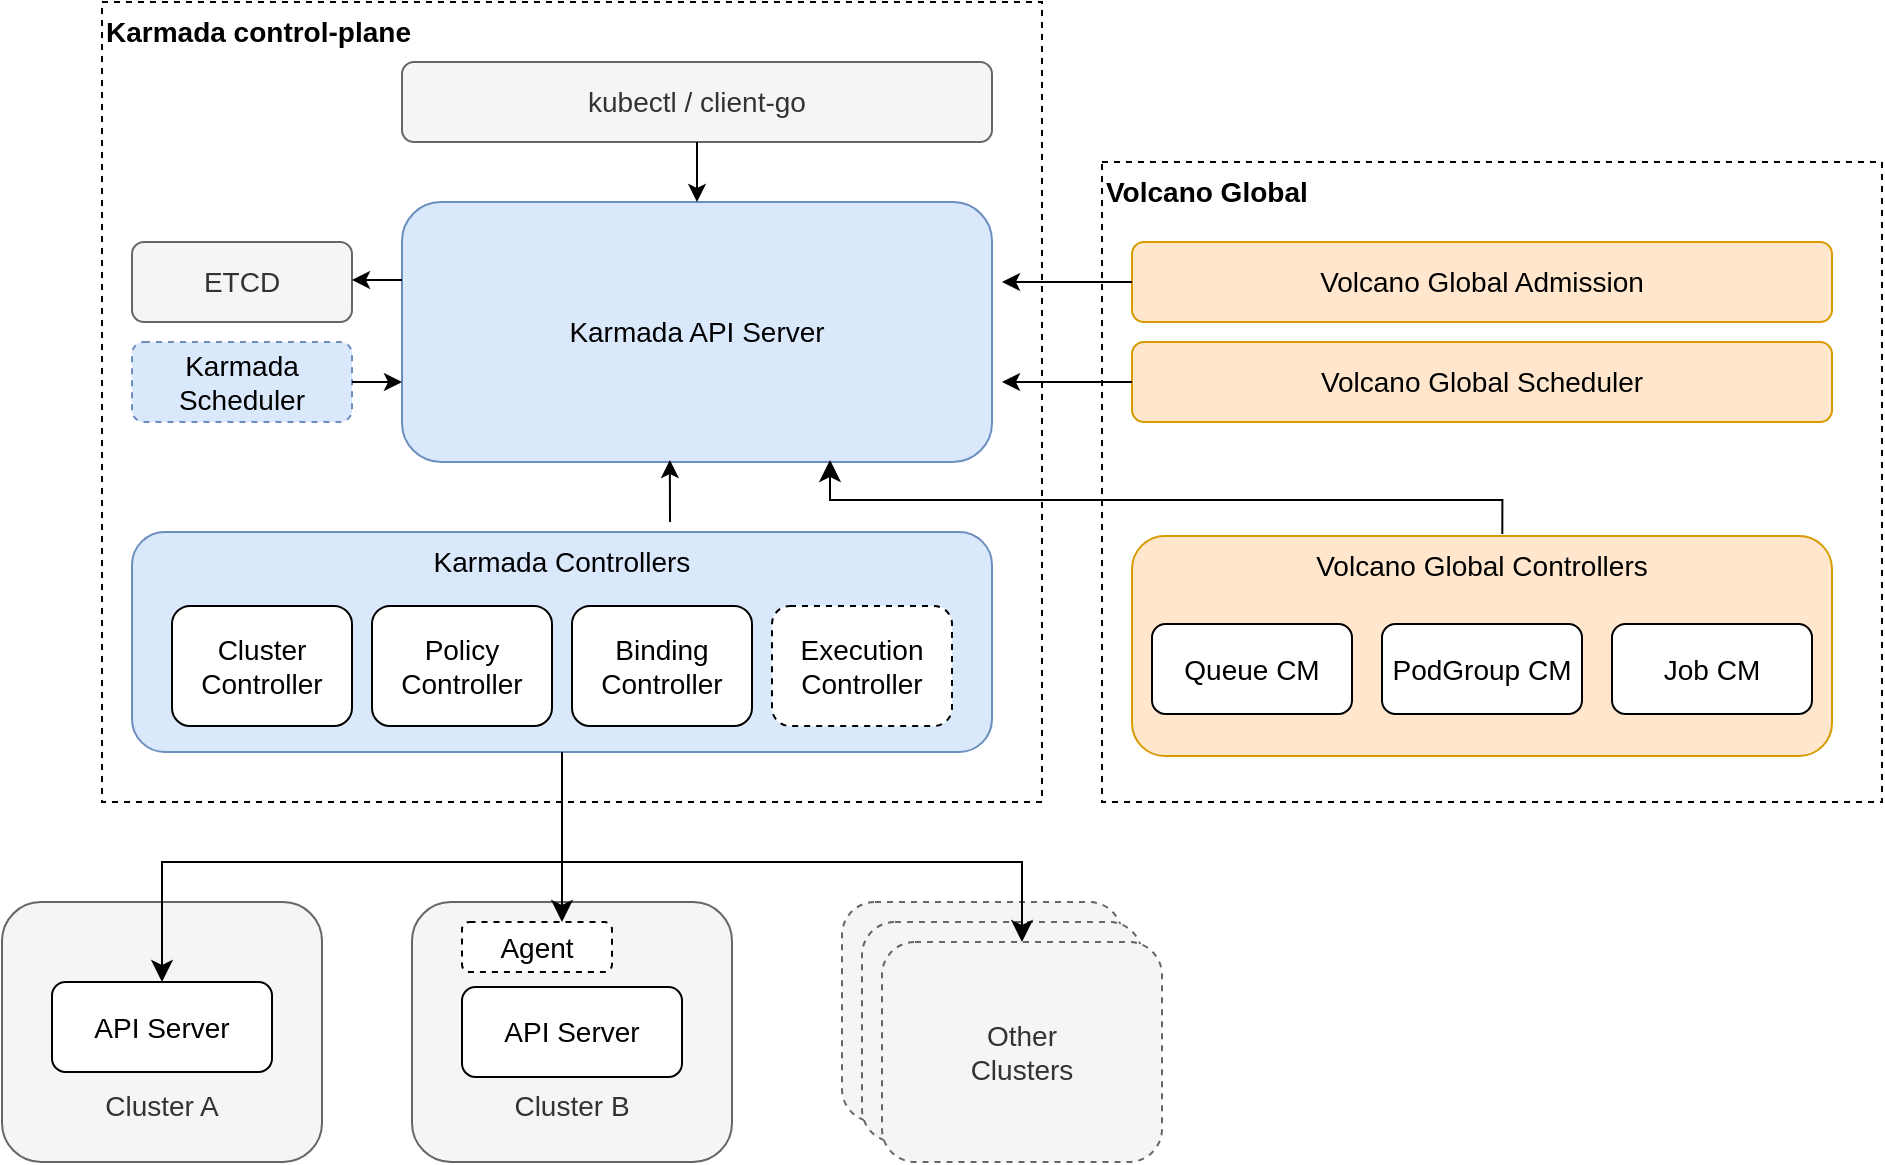 <mxfile version="20.8.20" type="github" pages="3">
  <diagram name="Volcano-global架构图" id="5gJTAO4s3BZQWhgMkvut">
    <mxGraphModel dx="1046" dy="1638" grid="1" gridSize="10" guides="1" tooltips="1" connect="1" arrows="1" fold="1" page="1" pageScale="1" pageWidth="827" pageHeight="1169" math="0" shadow="0">
      <root>
        <mxCell id="0" />
        <mxCell id="1" parent="0" />
        <mxCell id="IQaOYZ_35Q_Gfc6mM62W-3" value="&lt;b&gt;Volcano Global&lt;/b&gt;" style="rounded=0;whiteSpace=wrap;html=1;dashed=1;fontSize=14;glass=0;labelPosition=center;verticalLabelPosition=middle;align=left;verticalAlign=top;" parent="1" vertex="1">
          <mxGeometry x="640" y="370" width="390" height="320" as="geometry" />
        </mxCell>
        <mxCell id="IQaOYZ_35Q_Gfc6mM62W-1" value="&lt;b&gt;Karmada control-plane&lt;/b&gt;" style="rounded=0;whiteSpace=wrap;html=1;dashed=1;fontSize=14;glass=0;labelPosition=center;verticalLabelPosition=middle;align=left;verticalAlign=top;" parent="1" vertex="1">
          <mxGeometry x="140" y="290" width="470" height="400" as="geometry" />
        </mxCell>
        <mxCell id="rPEYo2t14MKKCN1JbTKC-1" value="&lt;font style=&quot;font-size: 14px;&quot;&gt;kubectl / client-go&lt;/font&gt;" style="rounded=1;whiteSpace=wrap;html=1;fillColor=#f5f5f5;fontColor=#333333;strokeColor=#666666;" parent="1" vertex="1">
          <mxGeometry x="290" y="320" width="295" height="40" as="geometry" />
        </mxCell>
        <mxCell id="rPEYo2t14MKKCN1JbTKC-2" value="&lt;font style=&quot;font-size: 14px;&quot;&gt;Karmada API Server&lt;/font&gt;" style="rounded=1;whiteSpace=wrap;html=1;fillColor=#dae8fc;strokeColor=#6c8ebf;" parent="1" vertex="1">
          <mxGeometry x="290" y="390" width="295" height="130" as="geometry" />
        </mxCell>
        <mxCell id="rPEYo2t14MKKCN1JbTKC-3" value="&lt;font style=&quot;font-size: 14px;&quot;&gt;Karmada Controllers&lt;br&gt;&lt;/font&gt;" style="rounded=1;whiteSpace=wrap;html=1;verticalAlign=top;fillColor=#dae8fc;strokeColor=#6c8ebf;" parent="1" vertex="1">
          <mxGeometry x="155" y="555" width="430" height="110" as="geometry" />
        </mxCell>
        <mxCell id="rPEYo2t14MKKCN1JbTKC-4" value="Cluster&lt;br&gt;Controller" style="rounded=1;whiteSpace=wrap;html=1;fontSize=14;" parent="1" vertex="1">
          <mxGeometry x="175" y="592" width="90" height="60" as="geometry" />
        </mxCell>
        <mxCell id="rPEYo2t14MKKCN1JbTKC-5" value="Policy&lt;br&gt;Controller" style="rounded=1;whiteSpace=wrap;html=1;fontSize=14;" parent="1" vertex="1">
          <mxGeometry x="275" y="592" width="90" height="60" as="geometry" />
        </mxCell>
        <mxCell id="rPEYo2t14MKKCN1JbTKC-6" value="Binding&lt;br&gt;Controller" style="rounded=1;whiteSpace=wrap;html=1;fontSize=14;" parent="1" vertex="1">
          <mxGeometry x="375" y="592" width="90" height="60" as="geometry" />
        </mxCell>
        <mxCell id="rPEYo2t14MKKCN1JbTKC-7" value="Execution&lt;br&gt;Controller" style="rounded=1;whiteSpace=wrap;html=1;fontSize=14;dashed=1;" parent="1" vertex="1">
          <mxGeometry x="475" y="592" width="90" height="60" as="geometry" />
        </mxCell>
        <mxCell id="rPEYo2t14MKKCN1JbTKC-8" value="&lt;font style=&quot;font-size: 14px;&quot;&gt;Karmada Scheduler&lt;/font&gt;" style="rounded=1;whiteSpace=wrap;html=1;dashed=1;fillColor=#dae8fc;strokeColor=#6c8ebf;" parent="1" vertex="1">
          <mxGeometry x="155" y="460" width="110" height="40" as="geometry" />
        </mxCell>
        <mxCell id="rPEYo2t14MKKCN1JbTKC-9" value="&lt;font style=&quot;font-size: 14px;&quot;&gt;Volcano Global Scheduler&lt;/font&gt;" style="rounded=1;whiteSpace=wrap;html=1;fillColor=#ffe6cc;strokeColor=#d79b00;" parent="1" vertex="1">
          <mxGeometry x="655" y="460" width="350" height="40" as="geometry" />
        </mxCell>
        <mxCell id="rPEYo2t14MKKCN1JbTKC-10" value="&lt;font style=&quot;font-size: 14px;&quot;&gt;ETCD&lt;/font&gt;" style="rounded=1;whiteSpace=wrap;html=1;fillColor=#f5f5f5;strokeColor=#666666;fontColor=#333333;" parent="1" vertex="1">
          <mxGeometry x="155" y="410" width="110" height="40" as="geometry" />
        </mxCell>
        <mxCell id="rPEYo2t14MKKCN1JbTKC-11" value="&lt;font style=&quot;font-size: 14px;&quot;&gt;Volcano Global Controllers&lt;/font&gt;" style="rounded=1;whiteSpace=wrap;html=1;verticalAlign=top;fillColor=#ffe6cc;strokeColor=#d79b00;" parent="1" vertex="1">
          <mxGeometry x="655" y="557" width="350" height="110" as="geometry" />
        </mxCell>
        <mxCell id="rPEYo2t14MKKCN1JbTKC-13" value="PodGroup CM" style="rounded=1;whiteSpace=wrap;html=1;fontSize=14;" parent="1" vertex="1">
          <mxGeometry x="780" y="601" width="100" height="45" as="geometry" />
        </mxCell>
        <mxCell id="rPEYo2t14MKKCN1JbTKC-14" value="Queue CM" style="rounded=1;whiteSpace=wrap;html=1;fontSize=14;" parent="1" vertex="1">
          <mxGeometry x="665" y="601" width="100" height="45" as="geometry" />
        </mxCell>
        <mxCell id="rPEYo2t14MKKCN1JbTKC-15" value="Job CM" style="rounded=1;whiteSpace=wrap;html=1;fontSize=14;" parent="1" vertex="1">
          <mxGeometry x="895" y="601" width="100" height="45" as="geometry" />
        </mxCell>
        <mxCell id="rPEYo2t14MKKCN1JbTKC-16" value="&lt;font style=&quot;font-size: 14px;&quot;&gt;Volcano Global Admission&lt;/font&gt;" style="rounded=1;whiteSpace=wrap;html=1;fillColor=#ffe6cc;strokeColor=#d79b00;" parent="1" vertex="1">
          <mxGeometry x="655" y="410" width="350" height="40" as="geometry" />
        </mxCell>
        <mxCell id="rPEYo2t14MKKCN1JbTKC-19" value="" style="endArrow=classic;html=1;rounded=0;fontSize=14;entryX=1;entryY=0.25;entryDx=0;entryDy=0;" parent="1" edge="1">
          <mxGeometry width="50" height="50" relative="1" as="geometry">
            <mxPoint x="290" y="429" as="sourcePoint" />
            <mxPoint x="265" y="429" as="targetPoint" />
          </mxGeometry>
        </mxCell>
        <mxCell id="rPEYo2t14MKKCN1JbTKC-20" value="" style="endArrow=classic;html=1;rounded=0;fontSize=14;exitX=1;exitY=0.5;exitDx=0;exitDy=0;" parent="1" source="rPEYo2t14MKKCN1JbTKC-8" edge="1">
          <mxGeometry width="50" height="50" relative="1" as="geometry">
            <mxPoint x="250" y="530" as="sourcePoint" />
            <mxPoint x="290" y="480" as="targetPoint" />
          </mxGeometry>
        </mxCell>
        <mxCell id="rPEYo2t14MKKCN1JbTKC-21" value="" style="endArrow=classic;html=1;rounded=0;fontSize=14;entryX=0.454;entryY=1.008;entryDx=0;entryDy=0;entryPerimeter=0;" parent="1" edge="1">
          <mxGeometry width="50" height="50" relative="1" as="geometry">
            <mxPoint x="424" y="550" as="sourcePoint" />
            <mxPoint x="423.93" y="519.04" as="targetPoint" />
          </mxGeometry>
        </mxCell>
        <mxCell id="rPEYo2t14MKKCN1JbTKC-22" value="" style="endArrow=classic;html=1;rounded=0;fontSize=14;exitX=0;exitY=0.5;exitDx=0;exitDy=0;" parent="1" source="rPEYo2t14MKKCN1JbTKC-16" edge="1">
          <mxGeometry width="50" height="50" relative="1" as="geometry">
            <mxPoint x="434" y="550" as="sourcePoint" />
            <mxPoint x="590" y="430" as="targetPoint" />
          </mxGeometry>
        </mxCell>
        <mxCell id="rPEYo2t14MKKCN1JbTKC-23" value="" style="endArrow=classic;html=1;rounded=0;fontSize=14;exitX=0;exitY=0.5;exitDx=0;exitDy=0;" parent="1" source="rPEYo2t14MKKCN1JbTKC-9" edge="1">
          <mxGeometry width="50" height="50" relative="1" as="geometry">
            <mxPoint x="630" y="440" as="sourcePoint" />
            <mxPoint x="590" y="480" as="targetPoint" />
          </mxGeometry>
        </mxCell>
        <mxCell id="rPEYo2t14MKKCN1JbTKC-28" value="" style="edgeStyle=segmentEdgeStyle;endArrow=classic;html=1;curved=0;rounded=0;endSize=8;startSize=8;fontSize=14;exitX=0.529;exitY=-0.009;exitDx=0;exitDy=0;exitPerimeter=0;" parent="1" source="rPEYo2t14MKKCN1JbTKC-11" edge="1">
          <mxGeometry width="50" height="50" relative="1" as="geometry">
            <mxPoint x="709" y="554" as="sourcePoint" />
            <mxPoint x="504" y="519" as="targetPoint" />
            <Array as="points">
              <mxPoint x="840" y="556" />
              <mxPoint x="840" y="539" />
              <mxPoint x="504" y="539" />
            </Array>
          </mxGeometry>
        </mxCell>
        <mxCell id="IQaOYZ_35Q_Gfc6mM62W-2" value="" style="endArrow=classic;html=1;rounded=0;fontSize=14;entryX=0.5;entryY=0;entryDx=0;entryDy=0;exitX=0.5;exitY=1;exitDx=0;exitDy=0;" parent="1" source="rPEYo2t14MKKCN1JbTKC-1" target="rPEYo2t14MKKCN1JbTKC-2" edge="1">
          <mxGeometry width="50" height="50" relative="1" as="geometry">
            <mxPoint x="300" y="439" as="sourcePoint" />
            <mxPoint x="275" y="439" as="targetPoint" />
          </mxGeometry>
        </mxCell>
        <mxCell id="IQaOYZ_35Q_Gfc6mM62W-4" value="Cluster A&lt;br&gt;&lt;br&gt;" style="rounded=1;whiteSpace=wrap;html=1;fontSize=14;verticalAlign=bottom;fillColor=#f5f5f5;fontColor=#333333;strokeColor=#666666;" parent="1" vertex="1">
          <mxGeometry x="90" y="740" width="160" height="130" as="geometry" />
        </mxCell>
        <mxCell id="IQaOYZ_35Q_Gfc6mM62W-5" value="Cluster B&lt;br&gt;&lt;br&gt;" style="rounded=1;whiteSpace=wrap;html=1;fontSize=14;verticalAlign=bottom;fillColor=#f5f5f5;fontColor=#333333;strokeColor=#666666;" parent="1" vertex="1">
          <mxGeometry x="295" y="740" width="160" height="130" as="geometry" />
        </mxCell>
        <mxCell id="IQaOYZ_35Q_Gfc6mM62W-6" value="Cluster&lt;br&gt;Controller" style="rounded=1;whiteSpace=wrap;html=1;fontSize=14;fillColor=#f5f5f5;dashed=1;fontColor=#333333;strokeColor=#666666;" parent="1" vertex="1">
          <mxGeometry x="510" y="740" width="140" height="110" as="geometry" />
        </mxCell>
        <mxCell id="IQaOYZ_35Q_Gfc6mM62W-7" value="Cluster&lt;br&gt;Controller" style="rounded=1;whiteSpace=wrap;html=1;fontSize=14;fillColor=#f5f5f5;dashed=1;fontColor=#333333;strokeColor=#666666;" parent="1" vertex="1">
          <mxGeometry x="520" y="750" width="140" height="110" as="geometry" />
        </mxCell>
        <mxCell id="IQaOYZ_35Q_Gfc6mM62W-8" value="Other&lt;br&gt;Clusters" style="rounded=1;whiteSpace=wrap;html=1;fontSize=14;fillColor=#f5f5f5;dashed=1;fontColor=#333333;strokeColor=#666666;" parent="1" vertex="1">
          <mxGeometry x="530" y="760" width="140" height="110" as="geometry" />
        </mxCell>
        <mxCell id="IQaOYZ_35Q_Gfc6mM62W-9" value="API Server" style="rounded=1;whiteSpace=wrap;html=1;fontSize=14;" parent="1" vertex="1">
          <mxGeometry x="115" y="780" width="110" height="45" as="geometry" />
        </mxCell>
        <mxCell id="IQaOYZ_35Q_Gfc6mM62W-10" value="API Server" style="rounded=1;whiteSpace=wrap;html=1;fontSize=14;" parent="1" vertex="1">
          <mxGeometry x="320" y="782.5" width="110" height="45" as="geometry" />
        </mxCell>
        <mxCell id="IQaOYZ_35Q_Gfc6mM62W-11" value="Agent" style="rounded=1;whiteSpace=wrap;html=1;fontSize=14;dashed=1;" parent="1" vertex="1">
          <mxGeometry x="320" y="750" width="75" height="25" as="geometry" />
        </mxCell>
        <mxCell id="IQaOYZ_35Q_Gfc6mM62W-12" value="" style="edgeStyle=elbowEdgeStyle;elbow=vertical;endArrow=classic;html=1;curved=0;rounded=0;endSize=8;startSize=8;fontSize=14;entryX=0.5;entryY=0;entryDx=0;entryDy=0;exitX=0.5;exitY=1;exitDx=0;exitDy=0;" parent="1" source="rPEYo2t14MKKCN1JbTKC-3" target="IQaOYZ_35Q_Gfc6mM62W-9" edge="1">
          <mxGeometry width="50" height="50" relative="1" as="geometry">
            <mxPoint x="310" y="1070" as="sourcePoint" />
            <mxPoint x="360" y="1020" as="targetPoint" />
            <Array as="points">
              <mxPoint x="270" y="720" />
            </Array>
          </mxGeometry>
        </mxCell>
        <mxCell id="IQaOYZ_35Q_Gfc6mM62W-13" value="" style="edgeStyle=elbowEdgeStyle;elbow=vertical;endArrow=classic;html=1;curved=0;rounded=0;endSize=8;startSize=8;fontSize=14;" parent="1" target="IQaOYZ_35Q_Gfc6mM62W-11" edge="1">
          <mxGeometry width="50" height="50" relative="1" as="geometry">
            <mxPoint x="370" y="670" as="sourcePoint" />
            <mxPoint x="180" y="790" as="targetPoint" />
            <Array as="points">
              <mxPoint x="370" y="720" />
            </Array>
          </mxGeometry>
        </mxCell>
        <mxCell id="IQaOYZ_35Q_Gfc6mM62W-14" value="" style="edgeStyle=elbowEdgeStyle;elbow=vertical;endArrow=classic;html=1;curved=0;rounded=0;endSize=8;startSize=8;fontSize=14;" parent="1" target="IQaOYZ_35Q_Gfc6mM62W-8" edge="1">
          <mxGeometry width="50" height="50" relative="1" as="geometry">
            <mxPoint x="370" y="670" as="sourcePoint" />
            <mxPoint x="180" y="790" as="targetPoint" />
            <Array as="points">
              <mxPoint x="490" y="720" />
            </Array>
          </mxGeometry>
        </mxCell>
      </root>
    </mxGraphModel>
  </diagram>
  <diagram id="wUmk9d3q5qBsn39GnDy_" name="Karmada-资源管理流程">
    <mxGraphModel dx="1046" dy="1638" grid="1" gridSize="10" guides="1" tooltips="1" connect="1" arrows="1" fold="1" page="1" pageScale="1" pageWidth="827" pageHeight="1169" math="0" shadow="0">
      <root>
        <mxCell id="0" />
        <mxCell id="1" parent="0" />
        <mxCell id="d4Eqdbz0pCNfsvPxhq7X-1" value="&lt;font style=&quot;font-size: 14px;&quot;&gt;Karmada Api Server&lt;/font&gt;" style="rounded=1;whiteSpace=wrap;html=1;fillColor=#dae8fc;strokeColor=#6c8ebf;" vertex="1" parent="1">
          <mxGeometry x="110" y="140" width="960" height="50" as="geometry" />
        </mxCell>
        <mxCell id="PTR35jd6VyRspZ-Oj0Kh-1" value="kubectl" style="text;html=1;strokeColor=none;fillColor=none;align=center;verticalAlign=middle;whiteSpace=wrap;rounded=0;fontSize=14;" vertex="1" parent="1">
          <mxGeometry x="500" y="30" width="150" height="30" as="geometry" />
        </mxCell>
        <mxCell id="PTR35jd6VyRspZ-Oj0Kh-2" value="" style="endArrow=classic;html=1;rounded=0;fontSize=14;entryX=0.484;entryY=-0.022;entryDx=0;entryDy=0;entryPerimeter=0;" edge="1" parent="1" source="PTR35jd6VyRspZ-Oj0Kh-1" target="d4Eqdbz0pCNfsvPxhq7X-1">
          <mxGeometry width="50" height="50" relative="1" as="geometry">
            <mxPoint x="390" y="840" as="sourcePoint" />
            <mxPoint x="440" y="790" as="targetPoint" />
          </mxGeometry>
        </mxCell>
        <mxCell id="iAvoJgdUb_knwxPX9wTk-1" value="&lt;font style=&quot;font-size: 14px;&quot;&gt;&lt;b&gt;Karmada Controllers&lt;/b&gt;&lt;/font&gt;" style="rounded=1;whiteSpace=wrap;html=1;fillColor=#dae8fc;strokeColor=#6c8ebf;verticalAlign=top;" vertex="1" parent="1">
          <mxGeometry x="150" y="290" width="450" height="110" as="geometry" />
        </mxCell>
        <mxCell id="iAvoJgdUb_knwxPX9wTk-2" value="" style="endArrow=classic;html=1;rounded=0;fontSize=14;" edge="1" parent="1" target="iAvoJgdUb_knwxPX9wTk-4">
          <mxGeometry width="50" height="50" relative="1" as="geometry">
            <mxPoint x="230" y="190" as="sourcePoint" />
            <mxPoint x="424" y="150" as="targetPoint" />
          </mxGeometry>
        </mxCell>
        <mxCell id="iAvoJgdUb_knwxPX9wTk-3" value="&lt;b id=&quot;docs-internal-guid-d0aa510d-7fff-a408-d001-9b50a53e9857&quot; style=&quot;font-weight:normal;&quot;&gt;&lt;p style=&quot;line-height: 1.2; margin-top: 0pt; margin-bottom: 0pt;&quot; dir=&quot;ltr&quot;&gt;&lt;span style=&quot;font-family: Arial; color: rgb(0, 0, 0); background-color: transparent; font-weight: 400; font-style: normal; font-variant: normal; text-decoration: none; vertical-align: baseline;&quot;&gt;&lt;font style=&quot;font-size: 12px;&quot;&gt;watch propagation&lt;/font&gt;&lt;/span&gt;&lt;/p&gt;&lt;/b&gt;" style="text;whiteSpace=wrap;html=1;fontSize=14;align=center;" vertex="1" parent="1">
          <mxGeometry x="140" y="210" width="90" height="30" as="geometry" />
        </mxCell>
        <mxCell id="iAvoJgdUb_knwxPX9wTk-4" value="Policy&amp;nbsp;&lt;br&gt;Controller" style="rounded=1;whiteSpace=wrap;html=1;fontSize=12;" vertex="1" parent="1">
          <mxGeometry x="170" y="330" width="120" height="60" as="geometry" />
        </mxCell>
        <mxCell id="XtBACneCoIAzrQnFJeFU-1" value="" style="endArrow=classic;html=1;rounded=0;fontSize=14;exitX=0.583;exitY=0;exitDx=0;exitDy=0;exitPerimeter=0;dashed=1;" edge="1" parent="1" source="iAvoJgdUb_knwxPX9wTk-4">
          <mxGeometry width="50" height="50" relative="1" as="geometry">
            <mxPoint x="238" y="320" as="sourcePoint" />
            <mxPoint x="240" y="190" as="targetPoint" />
          </mxGeometry>
        </mxCell>
        <mxCell id="XtBACneCoIAzrQnFJeFU-2" value="&lt;b id=&quot;docs-internal-guid-d0aa510d-7fff-a408-d001-9b50a53e9857&quot; style=&quot;font-weight:normal;&quot;&gt;&lt;p style=&quot;line-height: 1.2; margin-top: 0pt; margin-bottom: 0pt;&quot; dir=&quot;ltr&quot;&gt;&lt;span style=&quot;font-family: Arial; color: rgb(0, 0, 0); background-color: transparent; font-weight: 400; font-style: normal; font-variant: normal; text-decoration: none; vertical-align: baseline;&quot;&gt;&lt;font style=&quot;font-size: 12px;&quot;&gt;create resource binding&lt;/font&gt;&lt;/span&gt;&lt;/p&gt;&lt;/b&gt;" style="text;whiteSpace=wrap;html=1;fontSize=14;align=center;" vertex="1" parent="1">
          <mxGeometry x="230" y="230" width="80" height="30" as="geometry" />
        </mxCell>
        <mxCell id="XtBACneCoIAzrQnFJeFU-3" value="" style="endArrow=classic;html=1;rounded=0;fontSize=14;" edge="1" parent="1" target="XtBACneCoIAzrQnFJeFU-5">
          <mxGeometry width="50" height="50" relative="1" as="geometry">
            <mxPoint x="370" y="190" as="sourcePoint" />
            <mxPoint x="564" y="150" as="targetPoint" />
          </mxGeometry>
        </mxCell>
        <mxCell id="XtBACneCoIAzrQnFJeFU-4" value="&lt;b id=&quot;docs-internal-guid-d0aa510d-7fff-a408-d001-9b50a53e9857&quot; style=&quot;font-weight:normal;&quot;&gt;&lt;p style=&quot;line-height: 1.2; margin-top: 0pt; margin-bottom: 0pt;&quot; dir=&quot;ltr&quot;&gt;&lt;span style=&quot;font-family: Arial; color: rgb(0, 0, 0); background-color: transparent; font-weight: 400; font-style: normal; font-variant: normal; text-decoration: none; vertical-align: baseline;&quot;&gt;&lt;font style=&quot;font-size: 12px;&quot;&gt;watch resource binding&lt;/font&gt;&lt;/span&gt;&lt;/p&gt;&lt;/b&gt;" style="text;whiteSpace=wrap;html=1;fontSize=14;align=center;" vertex="1" parent="1">
          <mxGeometry x="300" y="210" width="70" height="50" as="geometry" />
        </mxCell>
        <mxCell id="XtBACneCoIAzrQnFJeFU-5" value="Binding&amp;nbsp;&lt;br&gt;Controller" style="rounded=1;whiteSpace=wrap;html=1;fontSize=12;" vertex="1" parent="1">
          <mxGeometry x="310" y="330" width="120" height="60" as="geometry" />
        </mxCell>
        <mxCell id="XtBACneCoIAzrQnFJeFU-6" value="" style="endArrow=classic;html=1;rounded=0;fontSize=14;exitX=0.583;exitY=0;exitDx=0;exitDy=0;exitPerimeter=0;dashed=1;" edge="1" parent="1" source="XtBACneCoIAzrQnFJeFU-5">
          <mxGeometry width="50" height="50" relative="1" as="geometry">
            <mxPoint x="378" y="320" as="sourcePoint" />
            <mxPoint x="380" y="190" as="targetPoint" />
          </mxGeometry>
        </mxCell>
        <mxCell id="XtBACneCoIAzrQnFJeFU-7" value="&lt;b id=&quot;docs-internal-guid-d0aa510d-7fff-a408-d001-9b50a53e9857&quot; style=&quot;font-weight:normal;&quot;&gt;&lt;p style=&quot;line-height: 1.2; margin-top: 0pt; margin-bottom: 0pt;&quot; dir=&quot;ltr&quot;&gt;&lt;span style=&quot;font-family: Arial; color: rgb(0, 0, 0); background-color: transparent; font-weight: 400; font-style: normal; font-variant: normal; text-decoration: none; vertical-align: baseline;&quot;&gt;&lt;font style=&quot;font-size: 12px;&quot;&gt;create&amp;nbsp;&lt;/font&gt;&lt;/span&gt;&lt;/p&gt;&lt;p style=&quot;line-height: 1.2; margin-top: 0pt; margin-bottom: 0pt;&quot; dir=&quot;ltr&quot;&gt;&lt;span style=&quot;font-family: Arial; color: rgb(0, 0, 0); background-color: transparent; font-weight: 400; font-style: normal; font-variant: normal; text-decoration: none; vertical-align: baseline;&quot;&gt;&lt;font style=&quot;font-size: 12px;&quot;&gt;work&lt;/font&gt;&lt;/span&gt;&lt;/p&gt;&lt;/b&gt;" style="text;whiteSpace=wrap;html=1;fontSize=14;align=center;" vertex="1" parent="1">
          <mxGeometry x="374" y="230" width="80" height="30" as="geometry" />
        </mxCell>
        <mxCell id="XtBACneCoIAzrQnFJeFU-9" value="" style="endArrow=classic;html=1;rounded=0;fontSize=14;" edge="1" parent="1" target="XtBACneCoIAzrQnFJeFU-11">
          <mxGeometry width="50" height="50" relative="1" as="geometry">
            <mxPoint x="510" y="190" as="sourcePoint" />
            <mxPoint x="704" y="150" as="targetPoint" />
          </mxGeometry>
        </mxCell>
        <mxCell id="XtBACneCoIAzrQnFJeFU-10" value="&lt;b id=&quot;docs-internal-guid-d0aa510d-7fff-a408-d001-9b50a53e9857&quot; style=&quot;font-weight:normal;&quot;&gt;&lt;p style=&quot;line-height: 1.2; margin-top: 0pt; margin-bottom: 0pt;&quot; dir=&quot;ltr&quot;&gt;&lt;span style=&quot;font-family: Arial; color: rgb(0, 0, 0); background-color: transparent; font-weight: 400; font-style: normal; font-variant: normal; text-decoration: none; vertical-align: baseline;&quot;&gt;&lt;font style=&quot;font-size: 12px;&quot;&gt;watch&amp;nbsp;&lt;/font&gt;&lt;/span&gt;&lt;/p&gt;&lt;p style=&quot;line-height: 1.2; margin-top: 0pt; margin-bottom: 0pt;&quot; dir=&quot;ltr&quot;&gt;&lt;span style=&quot;font-family: Arial; color: rgb(0, 0, 0); background-color: transparent; font-weight: 400; font-style: normal; font-variant: normal; text-decoration: none; vertical-align: baseline;&quot;&gt;&lt;font style=&quot;font-size: 12px;&quot;&gt;work&lt;/font&gt;&lt;/span&gt;&lt;/p&gt;&lt;/b&gt;" style="text;whiteSpace=wrap;html=1;fontSize=14;align=center;" vertex="1" parent="1">
          <mxGeometry x="440" y="210" width="70" height="30" as="geometry" />
        </mxCell>
        <mxCell id="XtBACneCoIAzrQnFJeFU-11" value="Execution&amp;nbsp;&lt;br&gt;Controller" style="rounded=1;whiteSpace=wrap;html=1;fontSize=12;" vertex="1" parent="1">
          <mxGeometry x="450" y="330" width="120" height="60" as="geometry" />
        </mxCell>
        <mxCell id="XtBACneCoIAzrQnFJeFU-12" value="" style="endArrow=classic;html=1;rounded=0;fontSize=14;exitX=0.583;exitY=0;exitDx=0;exitDy=0;exitPerimeter=0;dashed=1;" edge="1" parent="1" source="XtBACneCoIAzrQnFJeFU-11">
          <mxGeometry width="50" height="50" relative="1" as="geometry">
            <mxPoint x="518" y="320" as="sourcePoint" />
            <mxPoint x="520" y="190" as="targetPoint" />
          </mxGeometry>
        </mxCell>
        <mxCell id="XtBACneCoIAzrQnFJeFU-13" value="&lt;b id=&quot;docs-internal-guid-d0aa510d-7fff-a408-d001-9b50a53e9857&quot; style=&quot;font-weight:normal;&quot;&gt;&lt;p style=&quot;line-height: 1.2; margin-top: 0pt; margin-bottom: 0pt;&quot; dir=&quot;ltr&quot;&gt;&lt;span style=&quot;font-family: Arial; color: rgb(0, 0, 0); background-color: transparent; font-weight: 400; font-style: normal; font-variant: normal; text-decoration: none; vertical-align: baseline;&quot;&gt;&lt;font style=&quot;font-size: 12px;&quot;&gt;create resource binding&lt;/font&gt;&lt;/span&gt;&lt;/p&gt;&lt;/b&gt;" style="text;whiteSpace=wrap;html=1;fontSize=14;align=center;" vertex="1" parent="1">
          <mxGeometry x="514" y="230" width="80" height="30" as="geometry" />
        </mxCell>
        <mxCell id="XtBACneCoIAzrQnFJeFU-14" value="" style="endArrow=classic;html=1;rounded=0;fontSize=14;exitX=0.776;exitY=1.08;exitDx=0;exitDy=0;exitPerimeter=0;entryX=0.5;entryY=0;entryDx=0;entryDy=0;" edge="1" parent="1" target="sPBX7uPvDxzAnOMA9y9G-1" source="d4Eqdbz0pCNfsvPxhq7X-1">
          <mxGeometry width="50" height="50" relative="1" as="geometry">
            <mxPoint x="855" y="200" as="sourcePoint" />
            <mxPoint x="920" y="330" as="targetPoint" />
          </mxGeometry>
        </mxCell>
        <mxCell id="XtBACneCoIAzrQnFJeFU-15" value="&lt;b id=&quot;docs-internal-guid-d0aa510d-7fff-a408-d001-9b50a53e9857&quot; style=&quot;font-weight:normal;&quot;&gt;&lt;p style=&quot;line-height: 1.2; margin-top: 0pt; margin-bottom: 0pt;&quot; dir=&quot;ltr&quot;&gt;&lt;span style=&quot;font-family: Arial; color: rgb(0, 0, 0); background-color: transparent; font-weight: 400; font-style: normal; font-variant: normal; text-decoration: none; vertical-align: baseline;&quot;&gt;&lt;font style=&quot;font-size: 12px;&quot;&gt;watch resource binding&lt;/font&gt;&lt;/span&gt;&lt;/p&gt;&lt;/b&gt;" style="text;whiteSpace=wrap;html=1;fontSize=14;align=center;" vertex="1" parent="1">
          <mxGeometry x="780" y="210" width="70" height="30" as="geometry" />
        </mxCell>
        <mxCell id="XtBACneCoIAzrQnFJeFU-17" value="" style="endArrow=classic;html=1;rounded=0;fontSize=14;exitX=0.542;exitY=0.02;exitDx=0;exitDy=0;dashed=1;exitPerimeter=0;" edge="1" parent="1" source="sPBX7uPvDxzAnOMA9y9G-1">
          <mxGeometry width="50" height="50" relative="1" as="geometry">
            <mxPoint x="929.96" y="330" as="sourcePoint" />
            <mxPoint x="868" y="190" as="targetPoint" />
          </mxGeometry>
        </mxCell>
        <mxCell id="XtBACneCoIAzrQnFJeFU-18" value="&lt;b id=&quot;docs-internal-guid-d0aa510d-7fff-a408-d001-9b50a53e9857&quot; style=&quot;font-weight:normal;&quot;&gt;&lt;p style=&quot;line-height: 1.2; margin-top: 0pt; margin-bottom: 0pt;&quot; dir=&quot;ltr&quot;&gt;&lt;span style=&quot;font-family: Arial; color: rgb(0, 0, 0); background-color: transparent; font-weight: 400; font-style: normal; font-variant: normal; text-decoration: none; vertical-align: baseline;&quot;&gt;&lt;font style=&quot;font-size: 12px;&quot;&gt;update resource binding&lt;/font&gt;&lt;/span&gt;&lt;/p&gt;&lt;/b&gt;" style="text;whiteSpace=wrap;html=1;fontSize=14;align=center;" vertex="1" parent="1">
          <mxGeometry x="860" y="230" width="80" height="30" as="geometry" />
        </mxCell>
        <mxCell id="sPBX7uPvDxzAnOMA9y9G-1" value="&lt;font style=&quot;font-size: 14px;&quot;&gt;&lt;b&gt;Karmada Scheduler&lt;/b&gt;&lt;/font&gt;" style="rounded=1;whiteSpace=wrap;html=1;fillColor=#dae8fc;strokeColor=#6c8ebf;verticalAlign=middle;" vertex="1" parent="1">
          <mxGeometry x="700" y="290" width="310" height="50" as="geometry" />
        </mxCell>
        <mxCell id="sPBX7uPvDxzAnOMA9y9G-3" value="&lt;b id=&quot;docs-internal-guid-d0aa510d-7fff-a408-d001-9b50a53e9857&quot; style=&quot;font-weight:normal;&quot;&gt;&lt;p style=&quot;line-height: 1.2; margin-top: 0pt; margin-bottom: 0pt;&quot; dir=&quot;ltr&quot;&gt;&lt;span style=&quot;font-family: Arial; color: rgb(0, 0, 0); background-color: transparent; font-weight: 400; font-style: normal; font-variant: normal; text-decoration: none; vertical-align: baseline;&quot;&gt;&lt;font style=&quot;font-size: 12px;&quot;&gt;k8s 原生资源&lt;/font&gt;&lt;/span&gt;&lt;/p&gt;&lt;p style=&quot;line-height: 1.2; margin-top: 0pt; margin-bottom: 0pt;&quot; dir=&quot;ltr&quot;&gt;&lt;span style=&quot;font-family: Arial; color: rgb(0, 0, 0); background-color: transparent; font-weight: 400; font-style: normal; font-variant: normal; text-decoration: none; vertical-align: baseline;&quot;&gt;&lt;font style=&quot;font-size: 12px;&quot;&gt;CRD&lt;/font&gt;&lt;/span&gt;&lt;/p&gt;&lt;/b&gt;" style="text;whiteSpace=wrap;html=1;fontSize=14;align=center;" vertex="1" parent="1">
          <mxGeometry x="460" y="70" width="110" height="30" as="geometry" />
        </mxCell>
        <mxCell id="sPBX7uPvDxzAnOMA9y9G-5" value="&lt;b id=&quot;docs-internal-guid-d0aa510d-7fff-a408-d001-9b50a53e9857&quot; style=&quot;font-weight:normal;&quot;&gt;&lt;p style=&quot;line-height: 1.2; margin-top: 0pt; margin-bottom: 0pt; font-size: 12px;&quot; dir=&quot;ltr&quot;&gt;&lt;font face=&quot;Arial&quot;&gt;propagation&lt;/font&gt;&lt;/p&gt;&lt;p style=&quot;line-height: 1.2; margin-top: 0pt; margin-bottom: 0pt; font-size: 12px;&quot; dir=&quot;ltr&quot;&gt;&lt;font face=&quot;Arial&quot;&gt;override&lt;/font&gt;&lt;/p&gt;&lt;/b&gt;" style="text;whiteSpace=wrap;html=1;fontSize=14;align=center;" vertex="1" parent="1">
          <mxGeometry x="580" y="70" width="110" height="30" as="geometry" />
        </mxCell>
        <mxCell id="sPBX7uPvDxzAnOMA9y9G-6" value="&lt;span id=&quot;docs-internal-guid-186baa01-7fff-5230-277c-03f25e4617ad&quot; style=&quot;&quot;&gt;&lt;p style=&quot;line-height: 1.2; margin-top: 0pt; margin-bottom: 0pt;&quot; dir=&quot;ltr&quot;&gt;&lt;span style=&quot;font-size: 14pt; font-family: Arial; color: rgb(0, 0, 0); background-color: transparent; font-style: normal; font-variant: normal; text-decoration: none; vertical-align: baseline;&quot;&gt;filter:&lt;/span&gt;&lt;/p&gt;&lt;ul style=&quot;margin-top: 0px; margin-bottom: 0px; padding-inline-start: 48px;&quot;&gt;&lt;li aria-level=&quot;1&quot; style=&quot;list-style-type: disc; font-size: 14pt; font-family: Arial; color: rgb(0, 0, 0); background-color: transparent; font-style: normal; font-variant: normal; text-decoration: none; vertical-align: baseline;&quot; dir=&quot;ltr&quot;&gt;&lt;p role=&quot;presentation&quot; style=&quot;line-height:1.2;margin-top:0pt;margin-bottom:0pt;&quot; dir=&quot;ltr&quot;&gt;&lt;span style=&quot;font-size: 14pt; font-family: Arial; color: rgb(0, 0, 0); background-color: transparent; font-style: normal; font-variant: normal; text-decoration: none; vertical-align: baseline;&quot;&gt;APIEnablement&lt;/span&gt;&lt;/p&gt;&lt;/li&gt;&lt;li aria-level=&quot;1&quot; style=&quot;list-style-type: disc; font-size: 14pt; font-family: Arial; color: rgb(0, 0, 0); background-color: transparent; font-style: normal; font-variant: normal; text-decoration: none; vertical-align: baseline;&quot; dir=&quot;ltr&quot;&gt;&lt;p role=&quot;presentation&quot; style=&quot;line-height:1.2;margin-top:0pt;margin-bottom:0pt;&quot; dir=&quot;ltr&quot;&gt;&lt;span style=&quot;font-size: 14pt; font-family: Arial; color: rgb(0, 0, 0); background-color: transparent; font-style: normal; font-variant: normal; text-decoration: none; vertical-align: baseline;&quot;&gt;ClusterAffinity&lt;/span&gt;&lt;/p&gt;&lt;/li&gt;&lt;li aria-level=&quot;1&quot; style=&quot;list-style-type: disc; font-size: 14pt; font-family: Arial; color: rgb(0, 0, 0); background-color: transparent; font-style: normal; font-variant: normal; text-decoration: none; vertical-align: baseline;&quot; dir=&quot;ltr&quot;&gt;&lt;p role=&quot;presentation&quot; style=&quot;line-height:1.2;margin-top:0pt;margin-bottom:0pt;&quot; dir=&quot;ltr&quot;&gt;&lt;span style=&quot;font-size: 14pt; font-family: Arial; color: rgb(0, 0, 0); background-color: transparent; font-style: normal; font-variant: normal; text-decoration: none; vertical-align: baseline;&quot;&gt;SpreadConstraint&lt;/span&gt;&lt;/p&gt;&lt;/li&gt;&lt;li aria-level=&quot;1&quot; style=&quot;list-style-type: disc; font-size: 14pt; font-family: Arial; color: rgb(0, 0, 0); background-color: transparent; font-style: normal; font-variant: normal; text-decoration: none; vertical-align: baseline;&quot; dir=&quot;ltr&quot;&gt;&lt;p role=&quot;presentation&quot; style=&quot;line-height:1.2;margin-top:0pt;margin-bottom:0pt;&quot; dir=&quot;ltr&quot;&gt;&lt;span style=&quot;font-size: 14pt; font-family: Arial; color: rgb(0, 0, 0); background-color: transparent; font-style: normal; font-variant: normal; text-decoration: none; vertical-align: baseline;&quot;&gt;TaintToleration&lt;/span&gt;&lt;/p&gt;&lt;/li&gt;&lt;/ul&gt;&lt;br&gt;&lt;p style=&quot;line-height: 1.2; margin-top: 0pt; margin-bottom: 0pt;&quot; dir=&quot;ltr&quot;&gt;&lt;span style=&quot;font-size: 14pt; font-family: Arial; color: rgb(0, 0, 0); background-color: transparent; font-style: normal; font-variant: normal; text-decoration: none; vertical-align: baseline;&quot;&gt;score:&lt;/span&gt;&lt;/p&gt;&lt;ul style=&quot;margin-top: 0px; margin-bottom: 0px; padding-inline-start: 48px;&quot;&gt;&lt;li aria-level=&quot;1&quot; style=&quot;list-style-type: disc; font-size: 14pt; font-family: Arial; color: rgb(0, 0, 0); background-color: transparent; font-style: normal; font-variant: normal; text-decoration: none; vertical-align: baseline;&quot; dir=&quot;ltr&quot;&gt;&lt;p role=&quot;presentation&quot; style=&quot;line-height:1.2;margin-top:0pt;margin-bottom:0pt;&quot; dir=&quot;ltr&quot;&gt;&lt;span style=&quot;font-size: 14pt; font-family: Arial; color: rgb(0, 0, 0); background-color: transparent; font-style: normal; font-variant: normal; text-decoration: none; vertical-align: baseline;&quot;&gt;ClusterAffinity&lt;/span&gt;&lt;/p&gt;&lt;/li&gt;&lt;li aria-level=&quot;1&quot; style=&quot;list-style-type: disc; font-size: 14pt; font-family: Arial; color: rgb(0, 0, 0); background-color: transparent; font-style: normal; font-variant: normal; text-decoration: none; vertical-align: baseline;&quot; dir=&quot;ltr&quot;&gt;&lt;p role=&quot;presentation&quot; style=&quot;line-height:1.2;margin-top:0pt;margin-bottom:0pt;&quot; dir=&quot;ltr&quot;&gt;&lt;span style=&quot;font-size: 14pt; font-family: Arial; color: rgb(0, 0, 0); background-color: transparent; font-style: normal; font-variant: normal; text-decoration: none; vertical-align: baseline;&quot;&gt;ClusterLocality&lt;/span&gt;&lt;/p&gt;&lt;/li&gt;&lt;/ul&gt;&lt;br&gt;&lt;p style=&quot;line-height: 1.2; margin-top: 0pt; margin-bottom: 0pt;&quot; dir=&quot;ltr&quot;&gt;&lt;span style=&quot;font-size: 14pt; font-family: Arial; color: rgb(0, 0, 0); background-color: transparent; font-style: normal; font-variant: normal; text-decoration: none; vertical-align: baseline;&quot;&gt;select：&lt;/span&gt;&lt;/p&gt;&lt;ul style=&quot;margin-top: 0px; margin-bottom: 0px; padding-inline-start: 48px;&quot;&gt;&lt;li aria-level=&quot;1&quot; style=&quot;list-style-type: disc; font-size: 14pt; font-family: Arial; color: rgb(0, 0, 0); background-color: transparent; font-style: normal; font-variant: normal; text-decoration: none; vertical-align: baseline;&quot; dir=&quot;ltr&quot;&gt;&lt;p role=&quot;presentation&quot; style=&quot;line-height:1.2;margin-top:0pt;margin-bottom:0pt;&quot; dir=&quot;ltr&quot;&gt;&lt;span style=&quot;font-size: 14pt; font-family: Arial; color: rgb(0, 0, 0); background-color: transparent; font-style: normal; font-variant: normal; text-decoration: none; vertical-align: baseline;&quot;&gt;IsTopology&lt;/span&gt;&lt;/p&gt;&lt;/li&gt;&lt;li aria-level=&quot;1&quot; style=&quot;list-style-type: disc; font-size: 14pt; font-family: Arial; color: rgb(0, 0, 0); background-color: transparent; font-style: normal; font-variant: normal; text-decoration: none; vertical-align: baseline;&quot; dir=&quot;ltr&quot;&gt;&lt;p role=&quot;presentation&quot; style=&quot;line-height:1.2;margin-top:0pt;margin-bottom:0pt;&quot; dir=&quot;ltr&quot;&gt;&lt;span style=&quot;font-size: 14pt; font-family: Arial; color: rgb(0, 0, 0); background-color: transparent; font-style: normal; font-variant: normal; text-decoration: none; vertical-align: baseline;&quot;&gt;SelectBestClusters&lt;/span&gt;&lt;/p&gt;&lt;/li&gt;&lt;/ul&gt;&lt;br&gt;&lt;p style=&quot;line-height: 1.2; margin-top: 0pt; margin-bottom: 0pt;&quot; dir=&quot;ltr&quot;&gt;&lt;span style=&quot;font-size: 14pt; font-family: Arial; color: rgb(0, 0, 0); background-color: transparent; font-style: normal; font-variant: normal; text-decoration: none; vertical-align: baseline;&quot;&gt;assignReplicas:&lt;/span&gt;&lt;/p&gt;&lt;ul style=&quot;margin-top: 0px; margin-bottom: 0px; padding-inline-start: 48px;&quot;&gt;&lt;li aria-level=&quot;1&quot; style=&quot;list-style-type: disc; font-size: 14pt; font-family: Arial; color: rgb(0, 0, 0); background-color: transparent; font-style: normal; font-variant: normal; text-decoration: none; vertical-align: baseline;&quot; dir=&quot;ltr&quot;&gt;&lt;p role=&quot;presentation&quot; style=&quot;line-height:1.2;margin-top:0pt;margin-bottom:0pt;&quot; dir=&quot;ltr&quot;&gt;&lt;span style=&quot;font-size: 14pt; font-family: Arial; color: rgb(0, 0, 0); background-color: transparent; font-style: normal; font-variant: normal; text-decoration: none; vertical-align: baseline;&quot;&gt;Duplicated&lt;/span&gt;&lt;/p&gt;&lt;/li&gt;&lt;li aria-level=&quot;1&quot; style=&quot;list-style-type: disc; font-size: 14pt; font-family: Arial; color: rgb(0, 0, 0); background-color: transparent; font-style: normal; font-variant: normal; text-decoration: none; vertical-align: baseline;&quot; dir=&quot;ltr&quot;&gt;&lt;p role=&quot;presentation&quot; style=&quot;line-height:1.2;margin-top:0pt;margin-bottom:0pt;&quot; dir=&quot;ltr&quot;&gt;&lt;span style=&quot;font-size: 14pt; font-family: Arial; color: rgb(0, 0, 0); background-color: transparent; font-style: normal; font-variant: normal; text-decoration: none; vertical-align: baseline;&quot;&gt;Aggregated&lt;/span&gt;&lt;/p&gt;&lt;/li&gt;&lt;li aria-level=&quot;1&quot; style=&quot;list-style-type: disc; font-size: 14pt; font-family: Arial; color: rgb(0, 0, 0); background-color: transparent; font-style: normal; font-variant: normal; text-decoration: none; vertical-align: baseline;&quot; dir=&quot;ltr&quot;&gt;&lt;p role=&quot;presentation&quot; style=&quot;line-height:1.2;margin-top:0pt;margin-bottom:0pt;&quot; dir=&quot;ltr&quot;&gt;&lt;span style=&quot;font-size: 14pt; font-family: Arial; color: rgb(0, 0, 0); background-color: transparent; font-style: normal; font-variant: normal; text-decoration: none; vertical-align: baseline;&quot;&gt;StaticWeight&lt;/span&gt;&lt;/p&gt;&lt;/li&gt;&lt;li aria-level=&quot;1&quot; style=&quot;list-style-type: disc; font-size: 14pt; font-family: Arial; color: rgb(0, 0, 0); background-color: transparent; font-style: normal; font-variant: normal; text-decoration: none; vertical-align: baseline;&quot; dir=&quot;ltr&quot;&gt;&lt;p role=&quot;presentation&quot; style=&quot;line-height:1.2;margin-top:0pt;margin-bottom:0pt;&quot; dir=&quot;ltr&quot;&gt;&lt;span style=&quot;font-size: 14pt; font-family: Arial; color: rgb(0, 0, 0); background-color: transparent; font-style: normal; font-variant: normal; text-decoration: none; vertical-align: baseline;&quot;&gt;DynamicWeight&lt;/span&gt;&lt;/p&gt;&lt;/li&gt;&lt;/ul&gt;&lt;br&gt;&lt;/span&gt;" style="text;whiteSpace=wrap;html=1;fontSize=12;" vertex="1" parent="1">
          <mxGeometry x="735" y="350" width="240" height="440" as="geometry" />
        </mxCell>
        <mxCell id="sPBX7uPvDxzAnOMA9y9G-7" value="&lt;b id=&quot;docs-internal-guid-a6eee34c-7fff-f674-3933-340ed153b61f&quot; style=&quot;font-weight:normal;&quot;&gt;&lt;ul style=&quot;margin-top:0;margin-bottom:0;padding-inline-start:48px;&quot;&gt;&lt;li aria-level=&quot;1&quot; style=&quot;list-style-type: disc; font-size: 14pt; font-family: Arial; color: rgb(0, 0, 0); background-color: transparent; font-weight: 400; font-style: normal; font-variant: normal; text-decoration: none; vertical-align: baseline;&quot; dir=&quot;ltr&quot;&gt;&lt;p role=&quot;presentation&quot; style=&quot;line-height:1.2;margin-top:0pt;margin-bottom:0pt;&quot; dir=&quot;ltr&quot;&gt;&lt;span style=&quot;font-size: 14pt; font-family: Arial; color: rgb(0, 0, 0); background-color: transparent; font-weight: 400; font-style: normal; font-variant: normal; text-decoration: none; vertical-align: baseline;&quot;&gt;cluster&lt;/span&gt;&lt;/p&gt;&lt;/li&gt;&lt;li aria-level=&quot;1&quot; style=&quot;list-style-type: disc; font-size: 14pt; font-family: Arial; color: rgb(0, 0, 0); background-color: transparent; font-weight: 400; font-style: normal; font-variant: normal; text-decoration: none; vertical-align: baseline;&quot; dir=&quot;ltr&quot;&gt;&lt;p role=&quot;presentation&quot; style=&quot;line-height:1.2;margin-top:0pt;margin-bottom:0pt;&quot; dir=&quot;ltr&quot;&gt;&lt;span style=&quot;font-size: 14pt; font-family: Arial; color: rgb(0, 0, 0); background-color: transparent; font-weight: 400; font-style: normal; font-variant: normal; text-decoration: none; vertical-align: baseline;&quot;&gt;clusterStatus&lt;/span&gt;&lt;/p&gt;&lt;/li&gt;&lt;li aria-level=&quot;1&quot; style=&quot;list-style-type: disc; font-size: 14pt; font-family: Arial; color: rgb(0, 0, 0); background-color: transparent; font-weight: 400; font-style: normal; font-variant: normal; text-decoration: none; vertical-align: baseline;&quot; dir=&quot;ltr&quot;&gt;&lt;p role=&quot;presentation&quot; style=&quot;line-height:1.2;margin-top:0pt;margin-bottom:0pt;&quot; dir=&quot;ltr&quot;&gt;&lt;span style=&quot;font-size: 14pt; font-family: Arial; color: rgb(0, 0, 0); background-color: transparent; font-weight: 400; font-style: normal; font-variant: normal; text-decoration: none; vertical-align: baseline;&quot;&gt;namespace&lt;/span&gt;&lt;/p&gt;&lt;/li&gt;&lt;li aria-level=&quot;1&quot; style=&quot;list-style-type: disc; font-size: 14pt; font-family: Arial; color: rgb(0, 0, 0); background-color: transparent; font-weight: 400; font-style: normal; font-variant: normal; text-decoration: none; vertical-align: baseline;&quot; dir=&quot;ltr&quot;&gt;&lt;p role=&quot;presentation&quot; style=&quot;line-height:1.2;margin-top:0pt;margin-bottom:0pt;&quot; dir=&quot;ltr&quot;&gt;&lt;span style=&quot;font-size: 14pt; font-family: Arial; color: rgb(0, 0, 0); background-color: transparent; font-weight: 400; font-style: normal; font-variant: normal; text-decoration: none; vertical-align: baseline;&quot;&gt;binding&lt;/span&gt;&lt;/p&gt;&lt;/li&gt;&lt;li aria-level=&quot;1&quot; style=&quot;list-style-type: disc; font-size: 14pt; font-family: Arial; color: rgb(0, 0, 0); background-color: transparent; font-weight: 400; font-style: normal; font-variant: normal; text-decoration: none; vertical-align: baseline;&quot; dir=&quot;ltr&quot;&gt;&lt;p role=&quot;presentation&quot; style=&quot;line-height:1.2;margin-top:0pt;margin-bottom:0pt;&quot; dir=&quot;ltr&quot;&gt;&lt;span style=&quot;font-size: 14pt; font-family: Arial; color: rgb(0, 0, 0); background-color: transparent; font-weight: 400; font-style: normal; font-variant: normal; text-decoration: none; vertical-align: baseline;&quot;&gt;execution&lt;/span&gt;&lt;/p&gt;&lt;/li&gt;&lt;li aria-level=&quot;1&quot; style=&quot;list-style-type: disc; font-size: 14pt; font-family: Arial; color: rgb(0, 0, 0); background-color: transparent; font-weight: 400; font-style: normal; font-variant: normal; text-decoration: none; vertical-align: baseline;&quot; dir=&quot;ltr&quot;&gt;&lt;p role=&quot;presentation&quot; style=&quot;line-height:1.2;margin-top:0pt;margin-bottom:0pt;&quot; dir=&quot;ltr&quot;&gt;&lt;span style=&quot;font-size: 14pt; font-family: Arial; color: rgb(0, 0, 0); background-color: transparent; font-weight: 400; font-style: normal; font-variant: normal; text-decoration: none; vertical-align: baseline;&quot;&gt;detector(policy相关)&lt;/span&gt;&lt;/p&gt;&lt;/li&gt;&lt;li aria-level=&quot;1&quot; style=&quot;list-style-type: disc; font-size: 14pt; font-family: Arial; color: rgb(0, 0, 0); background-color: transparent; font-weight: 400; font-style: normal; font-variant: normal; text-decoration: none; vertical-align: baseline;&quot; dir=&quot;ltr&quot;&gt;&lt;p role=&quot;presentation&quot; style=&quot;line-height:1.2;margin-top:0pt;margin-bottom:0pt;&quot; dir=&quot;ltr&quot;&gt;&lt;span style=&quot;font-size: 14pt; font-family: Arial; color: rgb(0, 0, 0); background-color: transparent; font-weight: 400; font-style: normal; font-variant: normal; text-decoration: none; vertical-align: baseline;&quot;&gt;…&lt;/span&gt;&lt;/p&gt;&lt;/li&gt;&lt;/ul&gt;&lt;br&gt;&lt;/b&gt;" style="text;whiteSpace=wrap;html=1;fontSize=12;" vertex="1" parent="1">
          <mxGeometry x="160" y="410" width="250" height="190" as="geometry" />
        </mxCell>
        <mxCell id="sPBX7uPvDxzAnOMA9y9G-8" value="&lt;font style=&quot;font-size: 14px;&quot;&gt;member1&lt;/font&gt;" style="rounded=1;whiteSpace=wrap;html=1;fillColor=#dae8fc;strokeColor=#6c8ebf;verticalAlign=middle;" vertex="1" parent="1">
          <mxGeometry x="230" y="680" width="150" height="50" as="geometry" />
        </mxCell>
        <mxCell id="sPBX7uPvDxzAnOMA9y9G-9" value="&lt;font style=&quot;font-size: 14px;&quot;&gt;member2&lt;/font&gt;" style="rounded=1;whiteSpace=wrap;html=1;fillColor=#dae8fc;strokeColor=#6c8ebf;verticalAlign=middle;" vertex="1" parent="1">
          <mxGeometry x="435" y="680" width="150" height="50" as="geometry" />
        </mxCell>
        <mxCell id="sPBX7uPvDxzAnOMA9y9G-10" value="" style="endArrow=classic;html=1;rounded=0;fontSize=14;exitX=0.5;exitY=1;exitDx=0;exitDy=0;entryX=0.5;entryY=0;entryDx=0;entryDy=0;" edge="1" parent="1" source="XtBACneCoIAzrQnFJeFU-11" target="sPBX7uPvDxzAnOMA9y9G-9">
          <mxGeometry width="50" height="50" relative="1" as="geometry">
            <mxPoint x="865" y="204" as="sourcePoint" />
            <mxPoint x="865" y="300" as="targetPoint" />
          </mxGeometry>
        </mxCell>
        <mxCell id="sPBX7uPvDxzAnOMA9y9G-11" value="" style="endArrow=classic;html=1;rounded=0;fontSize=14;entryX=0.5;entryY=0;entryDx=0;entryDy=0;" edge="1" parent="1" target="sPBX7uPvDxzAnOMA9y9G-8">
          <mxGeometry width="50" height="50" relative="1" as="geometry">
            <mxPoint x="510" y="390" as="sourcePoint" />
            <mxPoint x="520" y="690" as="targetPoint" />
          </mxGeometry>
        </mxCell>
        <mxCell id="sPBX7uPvDxzAnOMA9y9G-12" value="&lt;font face=&quot;Arial&quot;&gt;①&lt;/font&gt;" style="text;whiteSpace=wrap;html=1;fontSize=14;align=center;" vertex="1" parent="1">
          <mxGeometry x="524" y="50" width="70" height="30" as="geometry" />
        </mxCell>
        <mxCell id="sPBX7uPvDxzAnOMA9y9G-13" value="&lt;font face=&quot;Arial&quot;&gt;②&lt;/font&gt;" style="text;whiteSpace=wrap;html=1;fontSize=14;align=center;" vertex="1" parent="1">
          <mxGeometry x="180" y="190" width="70" height="30" as="geometry" />
        </mxCell>
        <mxCell id="sPBX7uPvDxzAnOMA9y9G-14" value="&lt;font face=&quot;Arial&quot;&gt;③&lt;/font&gt;" style="text;whiteSpace=wrap;html=1;fontSize=14;align=center;" vertex="1" parent="1">
          <mxGeometry x="800" y="190" width="70" height="30" as="geometry" />
        </mxCell>
        <mxCell id="sPBX7uPvDxzAnOMA9y9G-15" value="&lt;font face=&quot;Arial&quot;&gt;④&lt;/font&gt;" style="text;whiteSpace=wrap;html=1;fontSize=14;align=center;" vertex="1" parent="1">
          <mxGeometry x="320" y="190" width="70" height="30" as="geometry" />
        </mxCell>
        <mxCell id="sPBX7uPvDxzAnOMA9y9G-16" value="&lt;font face=&quot;Arial&quot;&gt;⑤&lt;/font&gt;" style="text;whiteSpace=wrap;html=1;fontSize=14;align=center;" vertex="1" parent="1">
          <mxGeometry x="460" y="190" width="70" height="30" as="geometry" />
        </mxCell>
        <mxCell id="sPBX7uPvDxzAnOMA9y9G-17" value="&lt;font face=&quot;Arial&quot;&gt;⑥&lt;/font&gt;" style="text;whiteSpace=wrap;html=1;fontSize=14;align=center;" vertex="1" parent="1">
          <mxGeometry x="444" y="500" width="70" height="30" as="geometry" />
        </mxCell>
        <mxCell id="sPBX7uPvDxzAnOMA9y9G-19" value="&lt;b id=&quot;docs-internal-guid-d0aa510d-7fff-a408-d001-9b50a53e9857&quot; style=&quot;font-weight:normal;&quot;&gt;&lt;p style=&quot;line-height: 1.2; margin-top: 0pt; margin-bottom: 0pt; font-size: 12px;&quot; dir=&quot;ltr&quot;&gt;&lt;font face=&quot;Arial&quot;&gt;sync work&lt;/font&gt;&lt;/p&gt;&lt;/b&gt;" style="text;whiteSpace=wrap;html=1;fontSize=14;align=center;" vertex="1" parent="1">
          <mxGeometry x="434" y="520" width="80" height="30" as="geometry" />
        </mxCell>
      </root>
    </mxGraphModel>
  </diagram>
  <diagram id="3bQMvRIJ7Gn0MGRIqGZH" name="Armada">
    <mxGraphModel dx="834" dy="1604" grid="1" gridSize="10" guides="1" tooltips="1" connect="1" arrows="1" fold="1" page="1" pageScale="1" pageWidth="827" pageHeight="1169" math="0" shadow="0">
      <root>
        <mxCell id="0" />
        <mxCell id="1" parent="0" />
        <mxCell id="OLggS5x1hIM3Y-RUdfWk-10" value="Scheduler start" style="strokeWidth=2;html=1;shape=mxgraph.flowchart.terminator;whiteSpace=wrap;rounded=0;glass=0;fontSize=14;fillColor=default;" parent="1" vertex="1">
          <mxGeometry x="210" y="290" width="140" height="60" as="geometry" />
        </mxCell>
        <mxCell id="OLggS5x1hIM3Y-RUdfWk-11" value="sync Job State" style="rounded=1;whiteSpace=wrap;html=1;absoluteArcSize=1;arcSize=14;strokeWidth=2;glass=0;fontSize=14;fillColor=default;" parent="1" vertex="1">
          <mxGeometry x="165" y="390" width="230" height="50" as="geometry" />
        </mxCell>
        <mxCell id="OLggS5x1hIM3Y-RUdfWk-12" value="start Transction" style="rounded=1;whiteSpace=wrap;html=1;absoluteArcSize=1;arcSize=14;strokeWidth=2;glass=0;fontSize=14;fillColor=default;" parent="1" vertex="1">
          <mxGeometry x="165" y="470" width="230" height="50" as="geometry" />
        </mxCell>
        <mxCell id="OLggS5x1hIM3Y-RUdfWk-13" value="GetExecutors" style="rounded=1;whiteSpace=wrap;html=1;absoluteArcSize=1;arcSize=14;strokeWidth=2;glass=0;fontSize=14;fillColor=default;" parent="1" vertex="1">
          <mxGeometry x="165" y="550" width="230" height="50" as="geometry" />
        </mxCell>
        <mxCell id="OLggS5x1hIM3Y-RUdfWk-14" value="GetAllQueues" style="rounded=1;whiteSpace=wrap;html=1;absoluteArcSize=1;arcSize=14;strokeWidth=2;glass=0;fontSize=14;fillColor=default;" parent="1" vertex="1">
          <mxGeometry x="165" y="630" width="230" height="50" as="geometry" />
        </mxCell>
        <mxCell id="OLggS5x1hIM3Y-RUdfWk-15" value="aggregateUsage" style="rounded=1;whiteSpace=wrap;html=1;absoluteArcSize=1;arcSize=14;strokeWidth=2;glass=0;fontSize=14;fillColor=default;" parent="1" vertex="1">
          <mxGeometry x="165" y="710" width="230" height="50" as="geometry" />
        </mxCell>
        <mxCell id="OLggS5x1hIM3Y-RUdfWk-17" value="过滤掉心跳时间超时的executor" style="strokeWidth=2;html=1;shape=mxgraph.flowchart.annotation_2;align=left;labelPosition=right;pointerEvents=1;rounded=0;glass=0;fontSize=14;fillColor=default;" parent="1" vertex="1">
          <mxGeometry x="395" y="560" width="45" height="30" as="geometry" />
        </mxCell>
        <mxCell id="OLggS5x1hIM3Y-RUdfWk-18" value="过滤掉调度作业为空的queue" style="strokeWidth=2;html=1;shape=mxgraph.flowchart.annotation_2;align=left;labelPosition=right;pointerEvents=1;rounded=0;glass=0;fontSize=14;fillColor=default;" parent="1" vertex="1">
          <mxGeometry x="395" y="640" width="45" height="30" as="geometry" />
        </mxCell>
        <mxCell id="OLggS5x1hIM3Y-RUdfWk-19" value="计算所有job的资源使用情况，用于fair share调度&lt;br&gt;map[string]map[string]QuantityByPriorigyAndResourceType&lt;br&gt;Pool: queue: priority: ResourceList" style="strokeWidth=2;html=1;shape=mxgraph.flowchart.annotation_2;align=left;labelPosition=right;pointerEvents=1;rounded=0;glass=0;fontSize=14;fillColor=default;" parent="1" vertex="1">
          <mxGeometry x="395" y="710" width="45" height="50" as="geometry" />
        </mxCell>
        <mxCell id="OLggS5x1hIM3Y-RUdfWk-20" value="遍历 executor" style="strokeWidth=2;html=1;shape=mxgraph.flowchart.decision;whiteSpace=wrap;rounded=0;glass=0;fontSize=14;fillColor=default;" parent="1" vertex="1">
          <mxGeometry x="175" y="790" width="210" height="90" as="geometry" />
        </mxCell>
        <mxCell id="OLggS5x1hIM3Y-RUdfWk-21" value="通过公平调度策略获取待调度的Job信息，如果配置gang信息，将取出gang指定的所有job，统一调度" style="rounded=1;whiteSpace=wrap;html=1;absoluteArcSize=1;arcSize=14;strokeWidth=2;glass=0;fontSize=14;fillColor=default;" parent="1" vertex="1">
          <mxGeometry x="165" y="910" width="230" height="60" as="geometry" />
        </mxCell>
        <mxCell id="OLggS5x1hIM3Y-RUdfWk-22" value="ScheduleManyWithTxn" style="rounded=1;whiteSpace=wrap;html=1;absoluteArcSize=1;arcSize=14;strokeWidth=2;glass=0;fontSize=14;fillColor=default;" parent="1" vertex="1">
          <mxGeometry x="165" y="1000" width="230" height="50" as="geometry" />
        </mxCell>
        <mxCell id="OLggS5x1hIM3Y-RUdfWk-23" value="更新JobDB信息" style="rounded=1;whiteSpace=wrap;html=1;absoluteArcSize=1;arcSize=14;strokeWidth=2;glass=0;fontSize=14;fillColor=default;" parent="1" vertex="1">
          <mxGeometry x="165" y="1080" width="230" height="50" as="geometry" />
        </mxCell>
        <mxCell id="OLggS5x1hIM3Y-RUdfWk-24" value="循环为每个pod查找符合条件的node，并将job信息绑定到对应的node节点&lt;br&gt;SelectNodeForPodWithTxn：亲和性、标签、污点、资源需求等满足条件，即选择成功，待添加节点打分功能&lt;br&gt;BindNodeToPod：将jobID和已申请资源等信息更新在node结构体中，并在redis中更新node信息" style="strokeWidth=2;html=1;shape=mxgraph.flowchart.annotation_2;align=left;labelPosition=right;pointerEvents=1;rounded=0;glass=0;fontSize=14;fillColor=default;" parent="1" vertex="1">
          <mxGeometry x="394" y="1000" width="45" height="50" as="geometry" />
        </mxCell>
        <mxCell id="OLggS5x1hIM3Y-RUdfWk-25" value="" style="endArrow=classic;html=1;rounded=0;fontSize=14;entryX=0.5;entryY=0;entryDx=0;entryDy=0;" parent="1" source="OLggS5x1hIM3Y-RUdfWk-10" target="OLggS5x1hIM3Y-RUdfWk-11" edge="1">
          <mxGeometry width="50" height="50" relative="1" as="geometry">
            <mxPoint x="460" y="270" as="sourcePoint" />
            <mxPoint x="510" y="220" as="targetPoint" />
          </mxGeometry>
        </mxCell>
        <mxCell id="OLggS5x1hIM3Y-RUdfWk-26" value="" style="endArrow=classic;html=1;rounded=0;fontSize=14;" parent="1" edge="1">
          <mxGeometry width="50" height="50" relative="1" as="geometry">
            <mxPoint x="279.5" y="440" as="sourcePoint" />
            <mxPoint x="280" y="470" as="targetPoint" />
          </mxGeometry>
        </mxCell>
        <mxCell id="OLggS5x1hIM3Y-RUdfWk-27" value="" style="endArrow=classic;html=1;rounded=0;fontSize=14;entryX=0.5;entryY=0;entryDx=0;entryDy=0;exitX=0.5;exitY=1;exitDx=0;exitDy=0;" parent="1" source="OLggS5x1hIM3Y-RUdfWk-12" target="OLggS5x1hIM3Y-RUdfWk-13" edge="1">
          <mxGeometry width="50" height="50" relative="1" as="geometry">
            <mxPoint x="287.5" y="515" as="sourcePoint" />
            <mxPoint x="288" y="545" as="targetPoint" />
          </mxGeometry>
        </mxCell>
        <mxCell id="OLggS5x1hIM3Y-RUdfWk-28" value="" style="endArrow=classic;html=1;rounded=0;fontSize=14;entryX=0.5;entryY=0;entryDx=0;entryDy=0;exitX=0.5;exitY=1;exitDx=0;exitDy=0;" parent="1" source="OLggS5x1hIM3Y-RUdfWk-13" target="OLggS5x1hIM3Y-RUdfWk-14" edge="1">
          <mxGeometry width="50" height="50" relative="1" as="geometry">
            <mxPoint x="290" y="530" as="sourcePoint" />
            <mxPoint x="290" y="560" as="targetPoint" />
          </mxGeometry>
        </mxCell>
        <mxCell id="OLggS5x1hIM3Y-RUdfWk-29" value="" style="endArrow=classic;html=1;rounded=0;fontSize=14;entryX=0.5;entryY=0;entryDx=0;entryDy=0;" parent="1" source="OLggS5x1hIM3Y-RUdfWk-14" target="OLggS5x1hIM3Y-RUdfWk-15" edge="1">
          <mxGeometry width="50" height="50" relative="1" as="geometry">
            <mxPoint x="290" y="610" as="sourcePoint" />
            <mxPoint x="290" y="640" as="targetPoint" />
          </mxGeometry>
        </mxCell>
        <mxCell id="OLggS5x1hIM3Y-RUdfWk-30" value="" style="endArrow=classic;html=1;rounded=0;fontSize=14;entryX=0.5;entryY=0;entryDx=0;entryDy=0;entryPerimeter=0;" parent="1" target="OLggS5x1hIM3Y-RUdfWk-20" edge="1">
          <mxGeometry width="50" height="50" relative="1" as="geometry">
            <mxPoint x="280" y="760" as="sourcePoint" />
            <mxPoint x="300" y="650" as="targetPoint" />
          </mxGeometry>
        </mxCell>
        <mxCell id="OLggS5x1hIM3Y-RUdfWk-31" value="" style="endArrow=classic;html=1;rounded=0;fontSize=14;entryX=0.5;entryY=0;entryDx=0;entryDy=0;exitX=0.5;exitY=1;exitDx=0;exitDy=0;exitPerimeter=0;" parent="1" source="OLggS5x1hIM3Y-RUdfWk-20" target="OLggS5x1hIM3Y-RUdfWk-21" edge="1">
          <mxGeometry width="50" height="50" relative="1" as="geometry">
            <mxPoint x="310" y="630" as="sourcePoint" />
            <mxPoint x="310" y="660" as="targetPoint" />
          </mxGeometry>
        </mxCell>
        <mxCell id="OLggS5x1hIM3Y-RUdfWk-32" value="" style="endArrow=classic;html=1;rounded=0;fontSize=14;exitX=0.5;exitY=1;exitDx=0;exitDy=0;" parent="1" source="OLggS5x1hIM3Y-RUdfWk-21" target="OLggS5x1hIM3Y-RUdfWk-22" edge="1">
          <mxGeometry width="50" height="50" relative="1" as="geometry">
            <mxPoint x="290" y="890" as="sourcePoint" />
            <mxPoint x="290" y="920" as="targetPoint" />
          </mxGeometry>
        </mxCell>
        <mxCell id="OLggS5x1hIM3Y-RUdfWk-33" value="" style="endArrow=classic;html=1;rounded=0;fontSize=14;entryX=0.5;entryY=0;entryDx=0;entryDy=0;" parent="1" target="OLggS5x1hIM3Y-RUdfWk-23" edge="1">
          <mxGeometry width="50" height="50" relative="1" as="geometry">
            <mxPoint x="280" y="1050" as="sourcePoint" />
            <mxPoint x="300" y="930" as="targetPoint" />
          </mxGeometry>
        </mxCell>
        <mxCell id="OLggS5x1hIM3Y-RUdfWk-34" value="" style="edgeStyle=elbowEdgeStyle;elbow=vertical;endArrow=classic;html=1;curved=0;rounded=0;endSize=8;startSize=8;fontSize=14;exitX=0;exitY=0.5;exitDx=0;exitDy=0;entryX=0;entryY=0.5;entryDx=0;entryDy=0;entryPerimeter=0;" parent="1" source="OLggS5x1hIM3Y-RUdfWk-23" target="OLggS5x1hIM3Y-RUdfWk-20" edge="1">
          <mxGeometry width="50" height="50" relative="1" as="geometry">
            <mxPoint x="280" y="670" as="sourcePoint" />
            <mxPoint x="330" y="620" as="targetPoint" />
            <Array as="points">
              <mxPoint x="100" y="990" />
              <mxPoint x="120" y="980" />
              <mxPoint x="210" y="1150" />
            </Array>
          </mxGeometry>
        </mxCell>
        <mxCell id="OLggS5x1hIM3Y-RUdfWk-36" value="Y" style="text;html=1;strokeColor=none;fillColor=none;align=center;verticalAlign=middle;whiteSpace=wrap;rounded=0;fontSize=14;" parent="1" vertex="1">
          <mxGeometry x="233" y="880" width="60" height="30" as="geometry" />
        </mxCell>
        <mxCell id="OLggS5x1hIM3Y-RUdfWk-38" value="Scheduler exit" style="strokeWidth=2;html=1;shape=mxgraph.flowchart.terminator;whiteSpace=wrap;rounded=0;glass=0;fontSize=14;fillColor=default;" parent="1" vertex="1">
          <mxGeometry x="210" y="1240" width="140" height="60" as="geometry" />
        </mxCell>
        <mxCell id="OLggS5x1hIM3Y-RUdfWk-39" value="stop" style="text;html=1;strokeColor=none;fillColor=none;align=center;verticalAlign=middle;whiteSpace=wrap;rounded=0;fontSize=14;" parent="1" vertex="1">
          <mxGeometry x="394" y="805" width="116" height="30" as="geometry" />
        </mxCell>
        <mxCell id="OLggS5x1hIM3Y-RUdfWk-40" value="" style="edgeStyle=elbowEdgeStyle;elbow=horizontal;endArrow=classic;html=1;curved=0;rounded=0;endSize=8;startSize=8;fontSize=14;exitX=1;exitY=0.5;exitDx=0;exitDy=0;exitPerimeter=0;entryX=1;entryY=0.5;entryDx=0;entryDy=0;entryPerimeter=0;" parent="1" source="OLggS5x1hIM3Y-RUdfWk-20" target="OLggS5x1hIM3Y-RUdfWk-38" edge="1">
          <mxGeometry width="50" height="50" relative="1" as="geometry">
            <mxPoint x="380" y="840" as="sourcePoint" />
            <mxPoint x="430" y="790" as="targetPoint" />
            <Array as="points">
              <mxPoint x="550" y="1050" />
            </Array>
          </mxGeometry>
        </mxCell>
      </root>
    </mxGraphModel>
  </diagram>
</mxfile>
